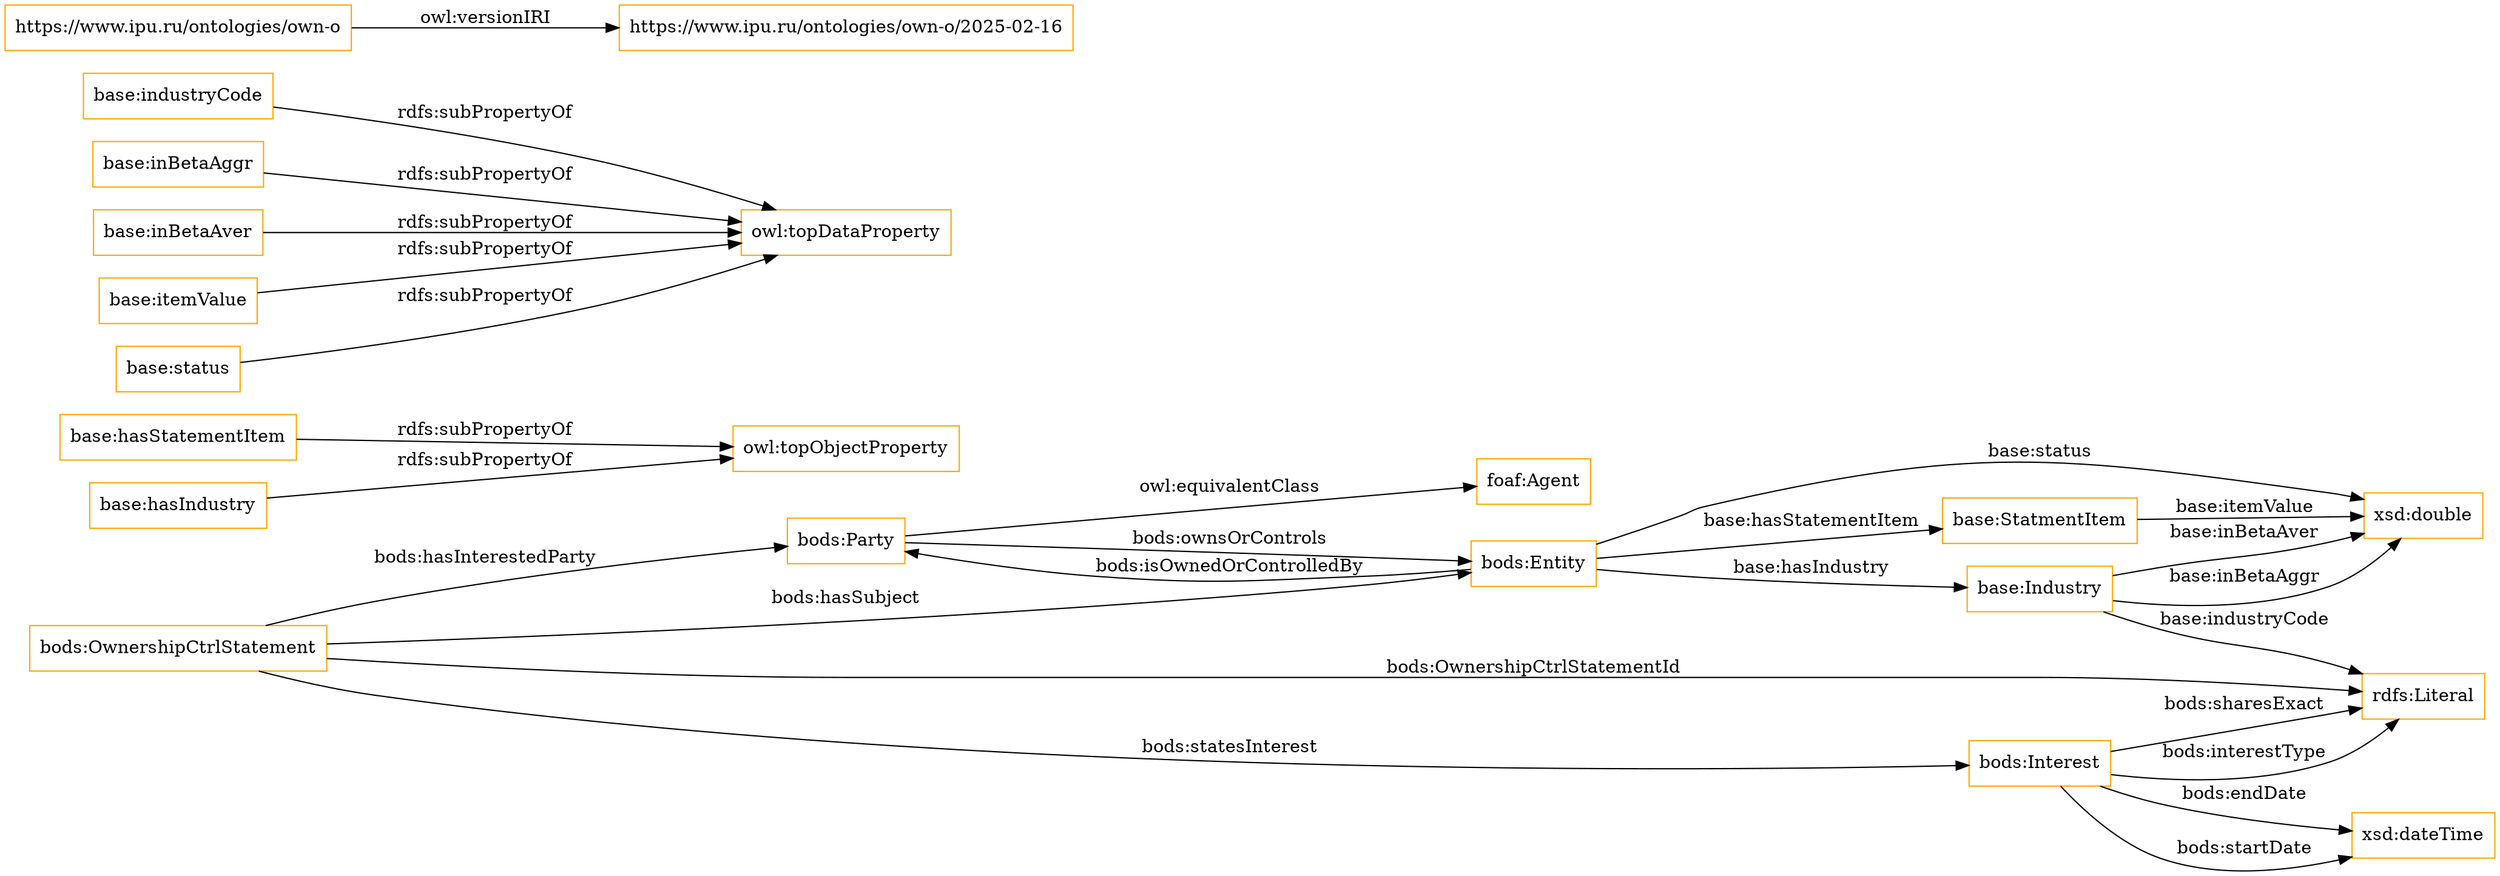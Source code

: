 digraph ar2dtool_diagram { 
rankdir=LR;
size="1501"
node [shape = rectangle, color="orange"]; "base:StatmentItem" "base:Industry" "foaf:Agent" "bods:Party" "bods:OwnershipCtrlStatement" "bods:Interest" "bods:Entity" ; /*classes style*/
	"base:hasStatementItem" -> "owl:topObjectProperty" [ label = "rdfs:subPropertyOf" ];
	"base:hasIndustry" -> "owl:topObjectProperty" [ label = "rdfs:subPropertyOf" ];
	"base:industryCode" -> "owl:topDataProperty" [ label = "rdfs:subPropertyOf" ];
	"https://www.ipu.ru/ontologies/own-o" -> "https://www.ipu.ru/ontologies/own-o/2025-02-16" [ label = "owl:versionIRI" ];
	"base:inBetaAggr" -> "owl:topDataProperty" [ label = "rdfs:subPropertyOf" ];
	"base:inBetaAver" -> "owl:topDataProperty" [ label = "rdfs:subPropertyOf" ];
	"base:itemValue" -> "owl:topDataProperty" [ label = "rdfs:subPropertyOf" ];
	"bods:Party" -> "foaf:Agent" [ label = "owl:equivalentClass" ];
	"base:status" -> "owl:topDataProperty" [ label = "rdfs:subPropertyOf" ];
	"bods:OwnershipCtrlStatement" -> "rdfs:Literal" [ label = "bods:OwnershipCtrlStatementId" ];
	"bods:OwnershipCtrlStatement" -> "bods:Entity" [ label = "bods:hasSubject" ];
	"base:Industry" -> "rdfs:Literal" [ label = "base:industryCode" ];
	"bods:Entity" -> "bods:Party" [ label = "bods:isOwnedOrControlledBy" ];
	"bods:Entity" -> "xsd:double" [ label = "base:status" ];
	"base:Industry" -> "xsd:double" [ label = "base:inBetaAggr" ];
	"bods:Entity" -> "base:StatmentItem" [ label = "base:hasStatementItem" ];
	"bods:Interest" -> "rdfs:Literal" [ label = "bods:interestType" ];
	"bods:Entity" -> "base:Industry" [ label = "base:hasIndustry" ];
	"bods:OwnershipCtrlStatement" -> "bods:Party" [ label = "bods:hasInterestedParty" ];
	"bods:Interest" -> "xsd:dateTime" [ label = "bods:startDate" ];
	"bods:OwnershipCtrlStatement" -> "bods:Interest" [ label = "bods:statesInterest" ];
	"base:StatmentItem" -> "xsd:double" [ label = "base:itemValue" ];
	"base:Industry" -> "xsd:double" [ label = "base:inBetaAver" ];
	"bods:Interest" -> "rdfs:Literal" [ label = "bods:sharesExact" ];
	"bods:Interest" -> "xsd:dateTime" [ label = "bods:endDate" ];
	"bods:Party" -> "bods:Entity" [ label = "bods:ownsOrControls" ];

}
